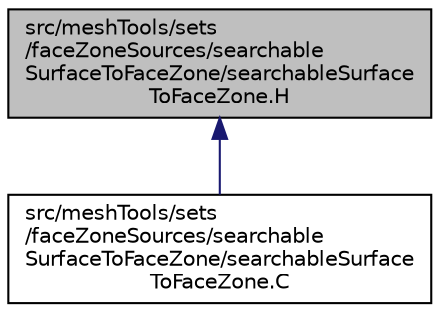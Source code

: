 digraph "src/meshTools/sets/faceZoneSources/searchableSurfaceToFaceZone/searchableSurfaceToFaceZone.H"
{
  bgcolor="transparent";
  edge [fontname="Helvetica",fontsize="10",labelfontname="Helvetica",labelfontsize="10"];
  node [fontname="Helvetica",fontsize="10",shape=record];
  Node1 [label="src/meshTools/sets\l/faceZoneSources/searchable\lSurfaceToFaceZone/searchableSurface\lToFaceZone.H",height=0.2,width=0.4,color="black", fillcolor="grey75", style="filled", fontcolor="black"];
  Node1 -> Node2 [dir="back",color="midnightblue",fontsize="10",style="solid",fontname="Helvetica"];
  Node2 [label="src/meshTools/sets\l/faceZoneSources/searchable\lSurfaceToFaceZone/searchableSurface\lToFaceZone.C",height=0.2,width=0.4,color="black",URL="$a07552.html"];
}
